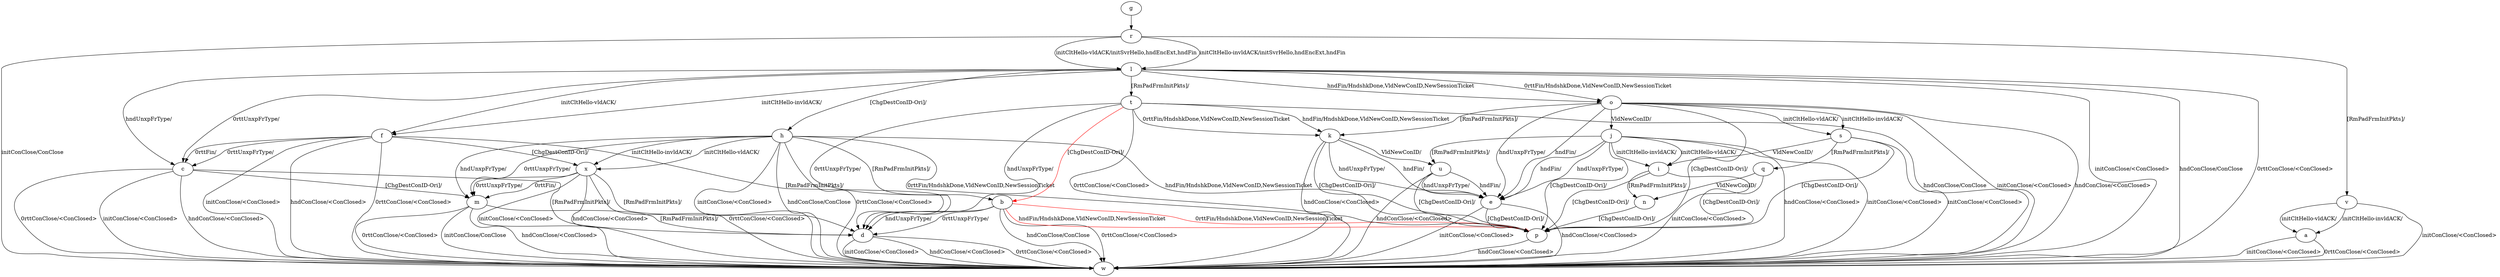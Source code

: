 digraph "" {
	a -> w	[key=0,
		label="initConClose/<ConClosed> "];
	a -> w	[key=1,
		label="0rttConClose/<ConClosed> "];
	b -> d	[key=0,
		label="hndUnxpFrType/ "];
	b -> d	[key=1,
		label="0rttUnxpFrType/ "];
	b -> p	[key=0,
		color=red,
		label="hndFin/HndshkDone,VldNewConID,NewSessionTicket "];
	b -> p	[key=1,
		color=red,
		label="0rttFin/HndshkDone,VldNewConID,NewSessionTicket "];
	b -> w	[key=0,
		label="hndConClose/ConClose "];
	b -> w	[key=1,
		label="0rttConClose/<ConClosed> "];
	c -> d	[key=0,
		label="[RmPadFrmInitPkts]/ "];
	c -> m	[key=0,
		label="[ChgDestConID-Ori]/ "];
	c -> w	[key=0,
		label="initConClose/<ConClosed> "];
	c -> w	[key=1,
		label="hndConClose/<ConClosed> "];
	c -> w	[key=2,
		label="0rttConClose/<ConClosed> "];
	d -> w	[key=0,
		label="initConClose/<ConClosed> "];
	d -> w	[key=1,
		label="hndConClose/<ConClosed> "];
	d -> w	[key=2,
		label="0rttConClose/<ConClosed> "];
	e -> p	[key=0,
		label="[ChgDestConID-Ori]/ "];
	e -> w	[key=0,
		label="initConClose/<ConClosed> "];
	e -> w	[key=1,
		label="hndConClose/<ConClosed> "];
	f -> c	[key=0,
		label="0rttFin/ "];
	f -> c	[key=1,
		label="0rttUnxpFrType/ "];
	f -> d	[key=0,
		label="[RmPadFrmInitPkts]/ "];
	f -> w	[key=0,
		label="initConClose/<ConClosed> "];
	f -> w	[key=1,
		label="hndConClose/<ConClosed> "];
	f -> w	[key=2,
		label="0rttConClose/<ConClosed> "];
	f -> x	[key=0,
		label="[ChgDestConID-Ori]/ "];
	g -> r	[key=0];
	h -> b	[key=0,
		label="[RmPadFrmInitPkts]/ "];
	h -> m	[key=0,
		label="hndUnxpFrType/ "];
	h -> m	[key=1,
		label="0rttUnxpFrType/ "];
	h -> p	[key=0,
		label="hndFin/HndshkDone,VldNewConID,NewSessionTicket "];
	h -> p	[key=1,
		label="0rttFin/HndshkDone,VldNewConID,NewSessionTicket "];
	h -> w	[key=0,
		label="initConClose/<ConClosed> "];
	h -> w	[key=1,
		label="hndConClose/ConClose "];
	h -> w	[key=2,
		label="0rttConClose/<ConClosed> "];
	h -> x	[key=0,
		label="initCltHello-vldACK/ "];
	h -> x	[key=1,
		label="initCltHello-invldACK/ "];
	i -> n	[key=0,
		label="[RmPadFrmInitPkts]/ "];
	i -> p	[key=0,
		label="[ChgDestConID-Ori]/ "];
	i -> w	[key=0,
		label="initConClose/<ConClosed> "];
	j -> e	[key=0,
		label="hndFin/ "];
	j -> e	[key=1,
		label="hndUnxpFrType/ "];
	j -> i	[key=0,
		label="initCltHello-vldACK/ "];
	j -> i	[key=1,
		label="initCltHello-invldACK/ "];
	j -> p	[key=0,
		label="[ChgDestConID-Ori]/ "];
	j -> u	[key=0,
		label="[RmPadFrmInitPkts]/ "];
	j -> w	[key=0,
		label="initConClose/<ConClosed> "];
	j -> w	[key=1,
		label="hndConClose/<ConClosed> "];
	k -> e	[key=0,
		label="hndFin/ "];
	k -> e	[key=1,
		label="hndUnxpFrType/ "];
	k -> p	[key=0,
		label="[ChgDestConID-Ori]/ "];
	k -> u	[key=0,
		label="VldNewConID/ "];
	k -> w	[key=0,
		label="hndConClose/<ConClosed> "];
	l -> c	[key=0,
		label="hndUnxpFrType/ "];
	l -> c	[key=1,
		label="0rttUnxpFrType/ "];
	l -> f	[key=0,
		label="initCltHello-vldACK/ "];
	l -> f	[key=1,
		label="initCltHello-invldACK/ "];
	l -> h	[key=0,
		label="[ChgDestConID-Ori]/ "];
	l -> o	[key=0,
		label="hndFin/HndshkDone,VldNewConID,NewSessionTicket "];
	l -> o	[key=1,
		label="0rttFin/HndshkDone,VldNewConID,NewSessionTicket "];
	l -> t	[key=0,
		label="[RmPadFrmInitPkts]/ "];
	l -> w	[key=0,
		label="initConClose/<ConClosed> "];
	l -> w	[key=1,
		label="hndConClose/ConClose "];
	l -> w	[key=2,
		label="0rttConClose/<ConClosed> "];
	m -> d	[key=0,
		label="[RmPadFrmInitPkts]/ "];
	m -> w	[key=0,
		label="initConClose/ConClose "];
	m -> w	[key=1,
		label="hndConClose/<ConClosed> "];
	m -> w	[key=2,
		label="0rttConClose/<ConClosed> "];
	n -> p	[key=0,
		label="[ChgDestConID-Ori]/ "];
	o -> e	[key=0,
		label="hndFin/ "];
	o -> e	[key=1,
		label="hndUnxpFrType/ "];
	o -> j	[key=0,
		label="VldNewConID/ "];
	o -> k	[key=0,
		label="[RmPadFrmInitPkts]/ "];
	o -> p	[key=0,
		label="[ChgDestConID-Ori]/ "];
	o -> s	[key=0,
		label="initCltHello-vldACK/ "];
	o -> s	[key=1,
		label="initCltHello-invldACK/ "];
	o -> w	[key=0,
		label="initConClose/<ConClosed> "];
	o -> w	[key=1,
		label="hndConClose/<ConClosed> "];
	p -> w	[key=0,
		label="hndConClose/<ConClosed> "];
	q -> n	[key=0,
		label="VldNewConID/ "];
	q -> p	[key=0,
		label="[ChgDestConID-Ori]/ "];
	r -> l	[key=0,
		label="initCltHello-vldACK/initSvrHello,hndEncExt,hndFin "];
	r -> l	[key=1,
		label="initCltHello-invldACK/initSvrHello,hndEncExt,hndFin "];
	r -> v	[key=0,
		label="[RmPadFrmInitPkts]/ "];
	r -> w	[key=0,
		label="initConClose/ConClose "];
	s -> i	[key=0,
		label="VldNewConID/ "];
	s -> p	[key=0,
		label="[ChgDestConID-Ori]/ "];
	s -> q	[key=0,
		label="[RmPadFrmInitPkts]/ "];
	s -> w	[key=0,
		label="initConClose/<ConClosed> "];
	t -> b	[key=0,
		color=red,
		label="[ChgDestConID-Ori]/ "];
	t -> d	[key=0,
		label="hndUnxpFrType/ "];
	t -> d	[key=1,
		label="0rttUnxpFrType/ "];
	t -> k	[key=0,
		label="hndFin/HndshkDone,VldNewConID,NewSessionTicket "];
	t -> k	[key=1,
		label="0rttFin/HndshkDone,VldNewConID,NewSessionTicket "];
	t -> w	[key=0,
		label="hndConClose/ConClose "];
	t -> w	[key=1,
		label="0rttConClose/<ConClosed> "];
	u -> e	[key=0,
		label="hndFin/ "];
	u -> e	[key=1,
		label="hndUnxpFrType/ "];
	u -> p	[key=0,
		label="[ChgDestConID-Ori]/ "];
	u -> w	[key=0,
		label="hndConClose/<ConClosed> "];
	v -> a	[key=0,
		label="initCltHello-vldACK/ "];
	v -> a	[key=1,
		label="initCltHello-invldACK/ "];
	v -> w	[key=0,
		label="initConClose/<ConClosed> "];
	x -> d	[key=0,
		label="[RmPadFrmInitPkts]/ "];
	x -> m	[key=0,
		label="0rttFin/ "];
	x -> m	[key=1,
		label="0rttUnxpFrType/ "];
	x -> w	[key=0,
		label="initConClose/<ConClosed> "];
	x -> w	[key=1,
		label="hndConClose/<ConClosed> "];
	x -> w	[key=2,
		label="0rttConClose/<ConClosed> "];
}
